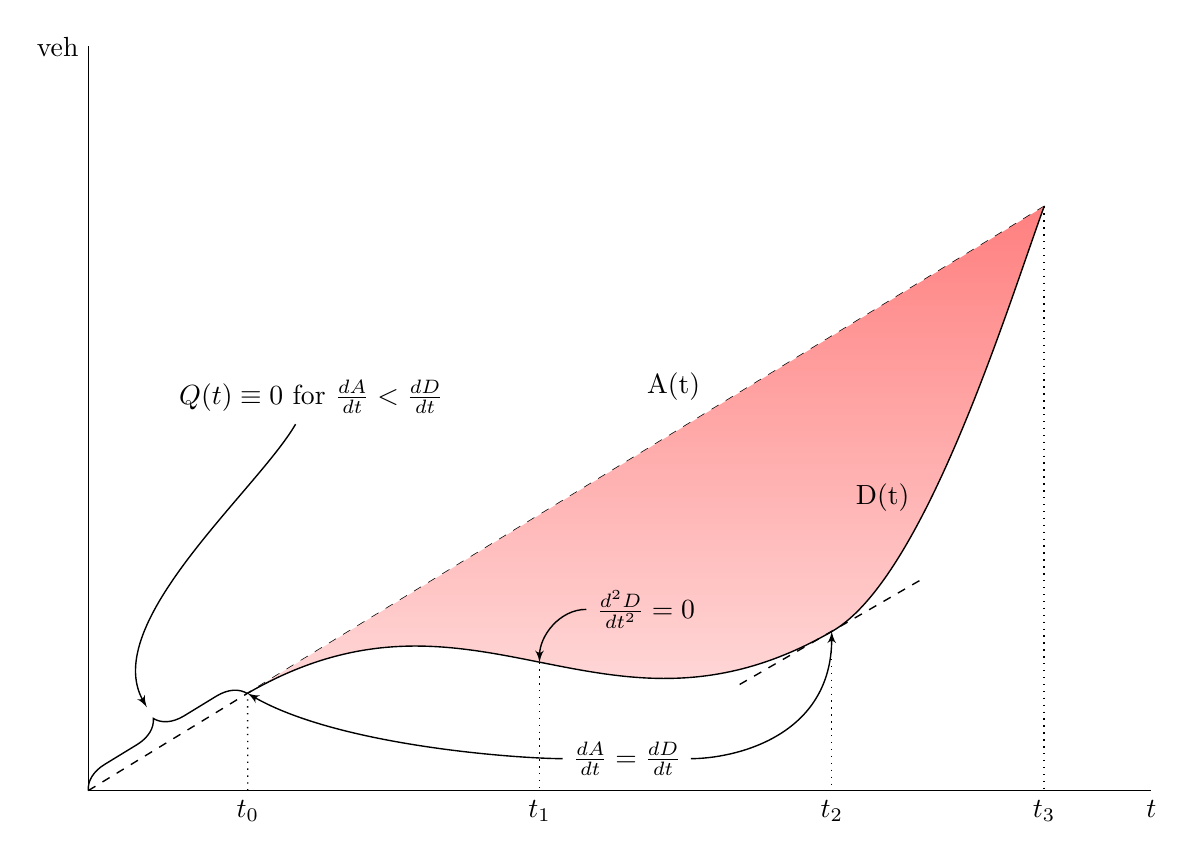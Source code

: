 \begin{tikzpicture}[scale=13.5,line width=0.5pt]
  \draw (0,0) coordinate (orig) node [] {} -- (1,0) node [below] {$t$};
  \draw (0,0) -- (0,0.7) node [left] {veh};
  
  \draw [dashed] (0,0) -- node [pos=0.65,anchor=south east] {A(t)} (0.9,0.55) coordinate (a3);% -- (1,0.55/0.9);
  \draw [dotted] (a3) -- (a3 |- 0,0) node [anchor=north] {$t_3$};
  
  \draw [dotted] (0.15,0.6) coordinate (ttop) (0.15,0) coordinate (tbot) coordinate (t0) node[anchor=north] {$t_0$}  -- (intersection of tbot--ttop and orig--a3) coordinate (a0) coordinate (d0);
  
  \shade [draw,top color=red!50,bottom color=red!10] (a0) .. controls +(30:0.25) and +(210:0.25) .. coordinate [pos=0.5] (d1) (0.7,0.15) coordinate(d2) .. controls +(30:0.1) and +(250:0.1) .. node[pos=0.33,anchor=south east] {D(t)} (a3) coordinate (d3); 
  
  \draw [dashed] (d2) +(210:0.1) -- +(30:0.1);
  
  \draw [dotted] (d1) -- (d1 |- 0,0) node[anchor=north] {$t_1$};
  \draw [dotted] (d2) -- (d2 |- 0,0) node[anchor=north] {$t_2$};
  
  \path (d0) -- node [pos=0.65,below=1cm,anchor=north] (steadylabel) {$\frac{dA}{dt}=\frac{dD}{dt}$} (d2);
  \draw [-latex'] (steadylabel) .. controls +(180:0.1) and +(-30:0.1) .. (d0);
  \draw [-latex'] (steadylabel) .. controls +(0:0.1) and +(270:0.1) .. (d2);
  
  \draw [-latex'] (d1) ++(0.1,0.05) node (d1lab) {$\frac{d^2D}{dt^2}=0$} (d1lab.west) .. controls +(180:0.025) and +(90:0.025) .. (d1);
  
  \draw [decoration={brace,amplitude=1em},decorate] (0,0) -- node (midbrace) [above=0.75em,sloped] {} (a0);
  \draw (midbrace) ++(0.15,0.3) node (q0label) {$Q(t) \equiv 0$ for $\frac{dA}{dt} < \frac{dD}{dt}$};

  \draw [-latex'] (q0label) .. controls +(240:0.1) and +(120:0.1) .. (midbrace);

\end{tikzpicture}

